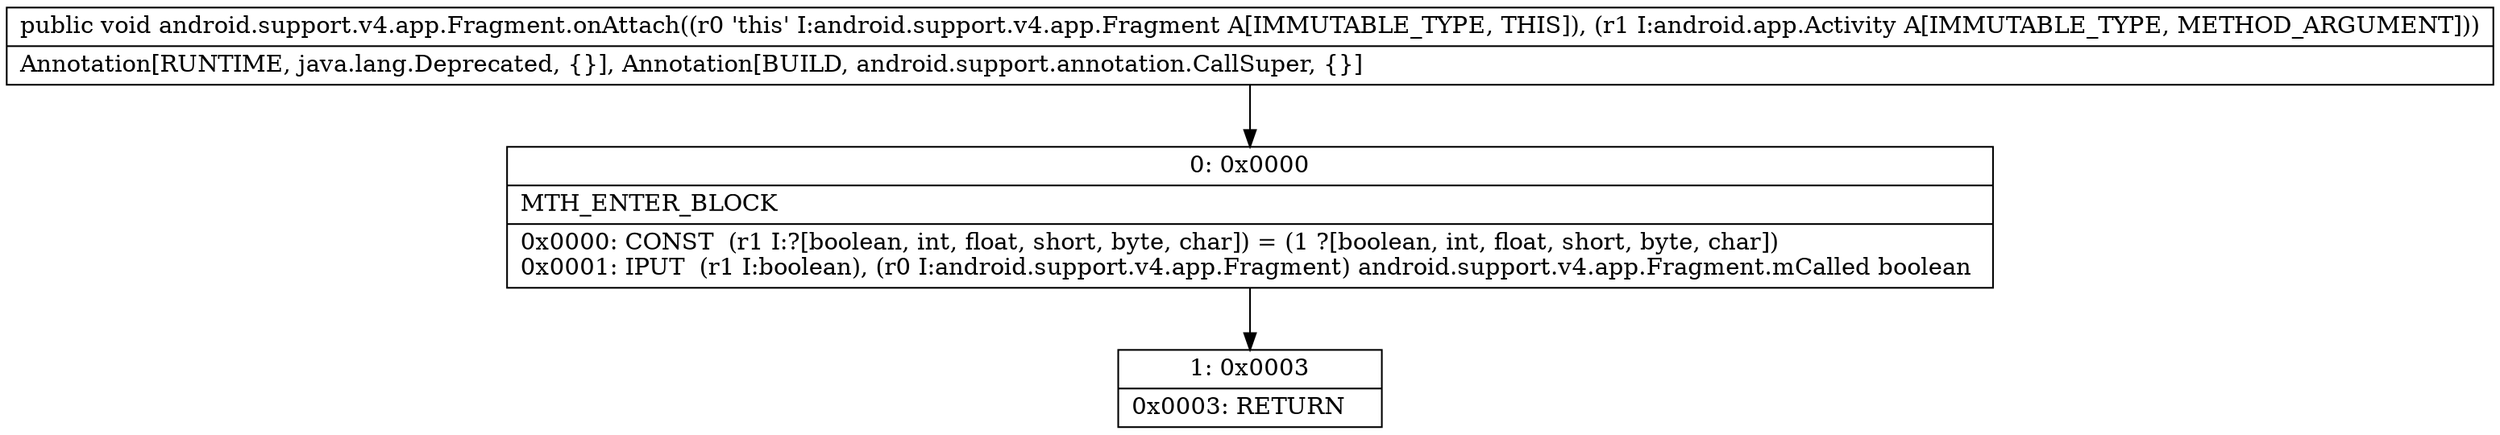 digraph "CFG forandroid.support.v4.app.Fragment.onAttach(Landroid\/app\/Activity;)V" {
Node_0 [shape=record,label="{0\:\ 0x0000|MTH_ENTER_BLOCK\l|0x0000: CONST  (r1 I:?[boolean, int, float, short, byte, char]) = (1 ?[boolean, int, float, short, byte, char]) \l0x0001: IPUT  (r1 I:boolean), (r0 I:android.support.v4.app.Fragment) android.support.v4.app.Fragment.mCalled boolean \l}"];
Node_1 [shape=record,label="{1\:\ 0x0003|0x0003: RETURN   \l}"];
MethodNode[shape=record,label="{public void android.support.v4.app.Fragment.onAttach((r0 'this' I:android.support.v4.app.Fragment A[IMMUTABLE_TYPE, THIS]), (r1 I:android.app.Activity A[IMMUTABLE_TYPE, METHOD_ARGUMENT]))  | Annotation[RUNTIME, java.lang.Deprecated, \{\}], Annotation[BUILD, android.support.annotation.CallSuper, \{\}]\l}"];
MethodNode -> Node_0;
Node_0 -> Node_1;
}

